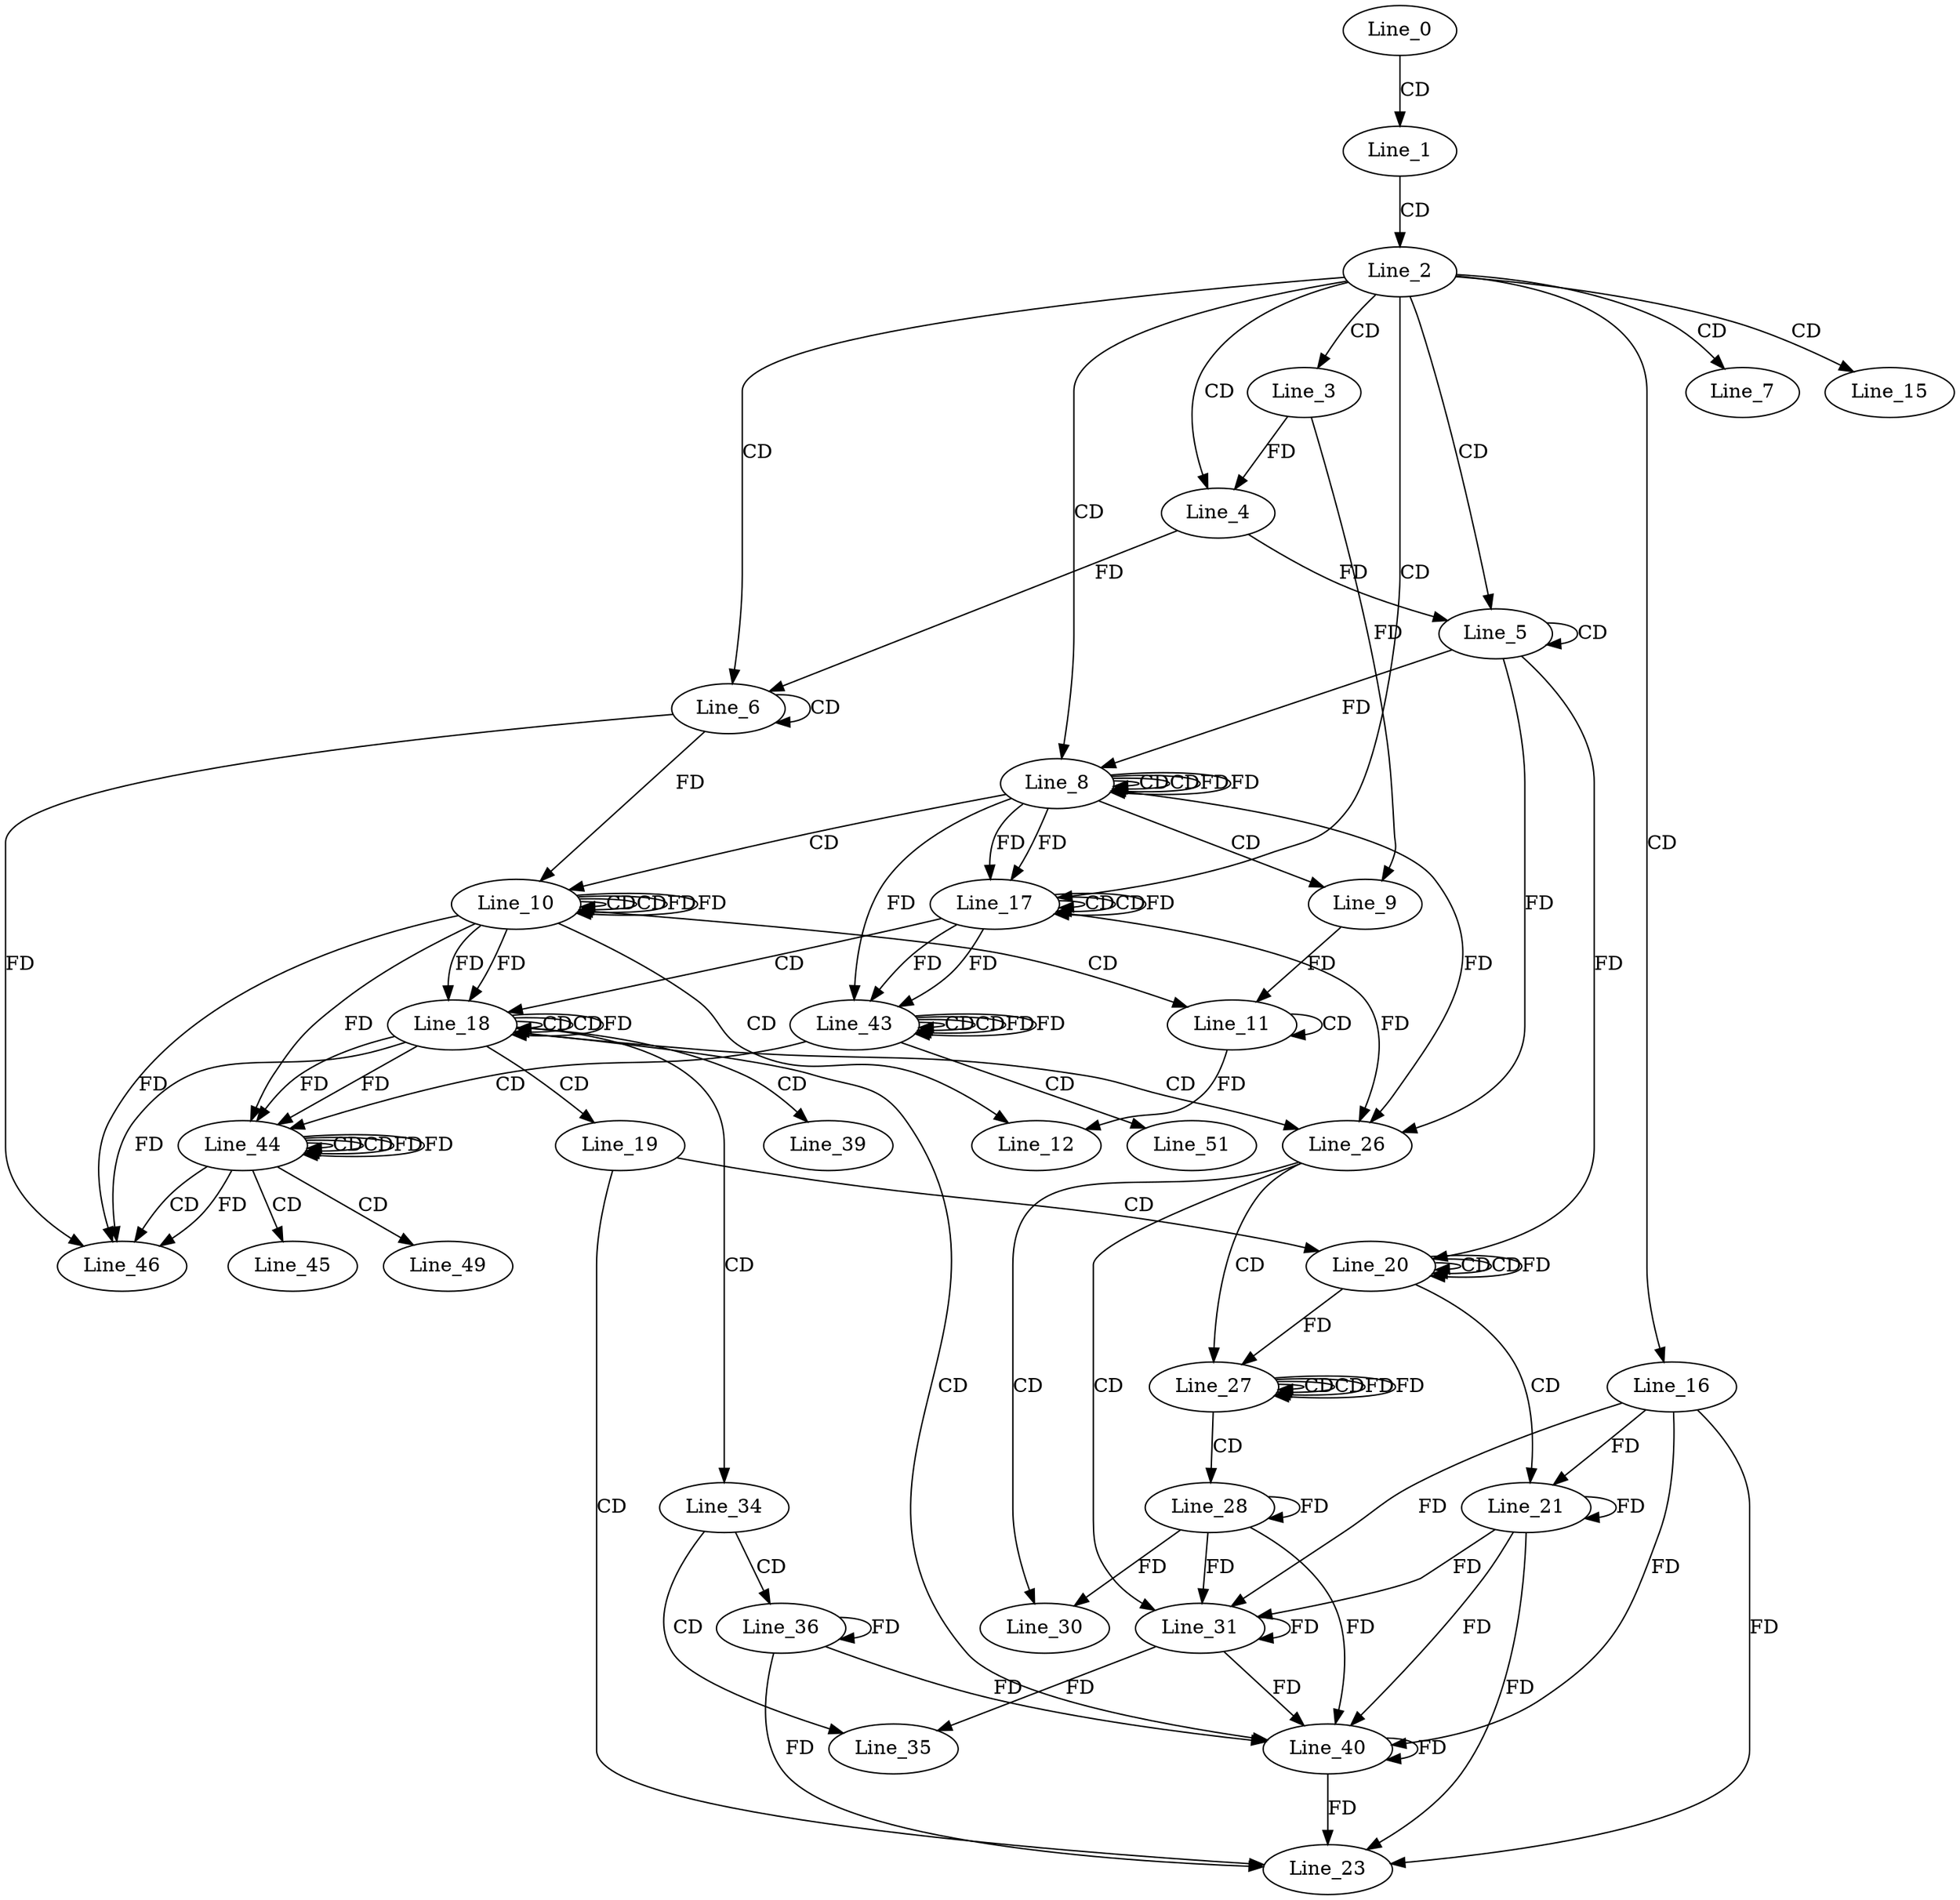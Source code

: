 digraph G {
  Line_0;
  Line_1;
  Line_2;
  Line_3;
  Line_4;
  Line_4;
  Line_5;
  Line_5;
  Line_5;
  Line_6;
  Line_6;
  Line_6;
  Line_7;
  Line_8;
  Line_8;
  Line_8;
  Line_9;
  Line_9;
  Line_10;
  Line_10;
  Line_10;
  Line_11;
  Line_11;
  Line_11;
  Line_12;
  Line_15;
  Line_16;
  Line_17;
  Line_17;
  Line_17;
  Line_18;
  Line_18;
  Line_18;
  Line_19;
  Line_20;
  Line_20;
  Line_20;
  Line_21;
  Line_23;
  Line_26;
  Line_27;
  Line_27;
  Line_27;
  Line_28;
  Line_30;
  Line_31;
  Line_34;
  Line_35;
  Line_36;
  Line_39;
  Line_40;
  Line_43;
  Line_43;
  Line_43;
  Line_44;
  Line_44;
  Line_44;
  Line_45;
  Line_46;
  Line_49;
  Line_51;
  Line_0 -> Line_1 [ label="CD" ];
  Line_1 -> Line_2 [ label="CD" ];
  Line_2 -> Line_3 [ label="CD" ];
  Line_2 -> Line_4 [ label="CD" ];
  Line_3 -> Line_4 [ label="FD" ];
  Line_2 -> Line_5 [ label="CD" ];
  Line_5 -> Line_5 [ label="CD" ];
  Line_4 -> Line_5 [ label="FD" ];
  Line_2 -> Line_6 [ label="CD" ];
  Line_6 -> Line_6 [ label="CD" ];
  Line_4 -> Line_6 [ label="FD" ];
  Line_2 -> Line_7 [ label="CD" ];
  Line_2 -> Line_8 [ label="CD" ];
  Line_8 -> Line_8 [ label="CD" ];
  Line_5 -> Line_8 [ label="FD" ];
  Line_8 -> Line_8 [ label="CD" ];
  Line_8 -> Line_8 [ label="FD" ];
  Line_8 -> Line_9 [ label="CD" ];
  Line_3 -> Line_9 [ label="FD" ];
  Line_8 -> Line_10 [ label="CD" ];
  Line_10 -> Line_10 [ label="CD" ];
  Line_6 -> Line_10 [ label="FD" ];
  Line_10 -> Line_10 [ label="CD" ];
  Line_10 -> Line_10 [ label="FD" ];
  Line_10 -> Line_11 [ label="CD" ];
  Line_11 -> Line_11 [ label="CD" ];
  Line_9 -> Line_11 [ label="FD" ];
  Line_10 -> Line_12 [ label="CD" ];
  Line_11 -> Line_12 [ label="FD" ];
  Line_2 -> Line_15 [ label="CD" ];
  Line_2 -> Line_16 [ label="CD" ];
  Line_2 -> Line_17 [ label="CD" ];
  Line_17 -> Line_17 [ label="CD" ];
  Line_8 -> Line_17 [ label="FD" ];
  Line_17 -> Line_17 [ label="CD" ];
  Line_17 -> Line_17 [ label="FD" ];
  Line_8 -> Line_17 [ label="FD" ];
  Line_17 -> Line_18 [ label="CD" ];
  Line_18 -> Line_18 [ label="CD" ];
  Line_10 -> Line_18 [ label="FD" ];
  Line_18 -> Line_18 [ label="CD" ];
  Line_18 -> Line_18 [ label="FD" ];
  Line_10 -> Line_18 [ label="FD" ];
  Line_18 -> Line_19 [ label="CD" ];
  Line_19 -> Line_20 [ label="CD" ];
  Line_20 -> Line_20 [ label="CD" ];
  Line_5 -> Line_20 [ label="FD" ];
  Line_20 -> Line_20 [ label="CD" ];
  Line_20 -> Line_20 [ label="FD" ];
  Line_20 -> Line_21 [ label="CD" ];
  Line_21 -> Line_21 [ label="FD" ];
  Line_16 -> Line_21 [ label="FD" ];
  Line_19 -> Line_23 [ label="CD" ];
  Line_21 -> Line_23 [ label="FD" ];
  Line_16 -> Line_23 [ label="FD" ];
  Line_18 -> Line_26 [ label="CD" ];
  Line_17 -> Line_26 [ label="FD" ];
  Line_8 -> Line_26 [ label="FD" ];
  Line_5 -> Line_26 [ label="FD" ];
  Line_26 -> Line_27 [ label="CD" ];
  Line_27 -> Line_27 [ label="CD" ];
  Line_20 -> Line_27 [ label="FD" ];
  Line_27 -> Line_27 [ label="CD" ];
  Line_27 -> Line_27 [ label="FD" ];
  Line_27 -> Line_28 [ label="CD" ];
  Line_28 -> Line_28 [ label="FD" ];
  Line_26 -> Line_30 [ label="CD" ];
  Line_28 -> Line_30 [ label="FD" ];
  Line_26 -> Line_31 [ label="CD" ];
  Line_28 -> Line_31 [ label="FD" ];
  Line_21 -> Line_31 [ label="FD" ];
  Line_31 -> Line_31 [ label="FD" ];
  Line_16 -> Line_31 [ label="FD" ];
  Line_18 -> Line_34 [ label="CD" ];
  Line_34 -> Line_35 [ label="CD" ];
  Line_31 -> Line_35 [ label="FD" ];
  Line_34 -> Line_36 [ label="CD" ];
  Line_36 -> Line_36 [ label="FD" ];
  Line_18 -> Line_39 [ label="CD" ];
  Line_18 -> Line_40 [ label="CD" ];
  Line_28 -> Line_40 [ label="FD" ];
  Line_21 -> Line_40 [ label="FD" ];
  Line_31 -> Line_40 [ label="FD" ];
  Line_36 -> Line_40 [ label="FD" ];
  Line_40 -> Line_40 [ label="FD" ];
  Line_16 -> Line_40 [ label="FD" ];
  Line_43 -> Line_43 [ label="CD" ];
  Line_17 -> Line_43 [ label="FD" ];
  Line_43 -> Line_43 [ label="CD" ];
  Line_43 -> Line_43 [ label="FD" ];
  Line_17 -> Line_43 [ label="FD" ];
  Line_8 -> Line_43 [ label="FD" ];
  Line_43 -> Line_44 [ label="CD" ];
  Line_44 -> Line_44 [ label="CD" ];
  Line_18 -> Line_44 [ label="FD" ];
  Line_44 -> Line_44 [ label="CD" ];
  Line_44 -> Line_44 [ label="FD" ];
  Line_18 -> Line_44 [ label="FD" ];
  Line_10 -> Line_44 [ label="FD" ];
  Line_44 -> Line_45 [ label="CD" ];
  Line_44 -> Line_46 [ label="CD" ];
  Line_44 -> Line_46 [ label="FD" ];
  Line_18 -> Line_46 [ label="FD" ];
  Line_10 -> Line_46 [ label="FD" ];
  Line_6 -> Line_46 [ label="FD" ];
  Line_44 -> Line_49 [ label="CD" ];
  Line_43 -> Line_51 [ label="CD" ];
  Line_8 -> Line_8 [ label="FD" ];
  Line_10 -> Line_10 [ label="FD" ];
  Line_36 -> Line_23 [ label="FD" ];
  Line_40 -> Line_23 [ label="FD" ];
  Line_27 -> Line_27 [ label="FD" ];
  Line_43 -> Line_43 [ label="FD" ];
  Line_44 -> Line_44 [ label="FD" ];
}
